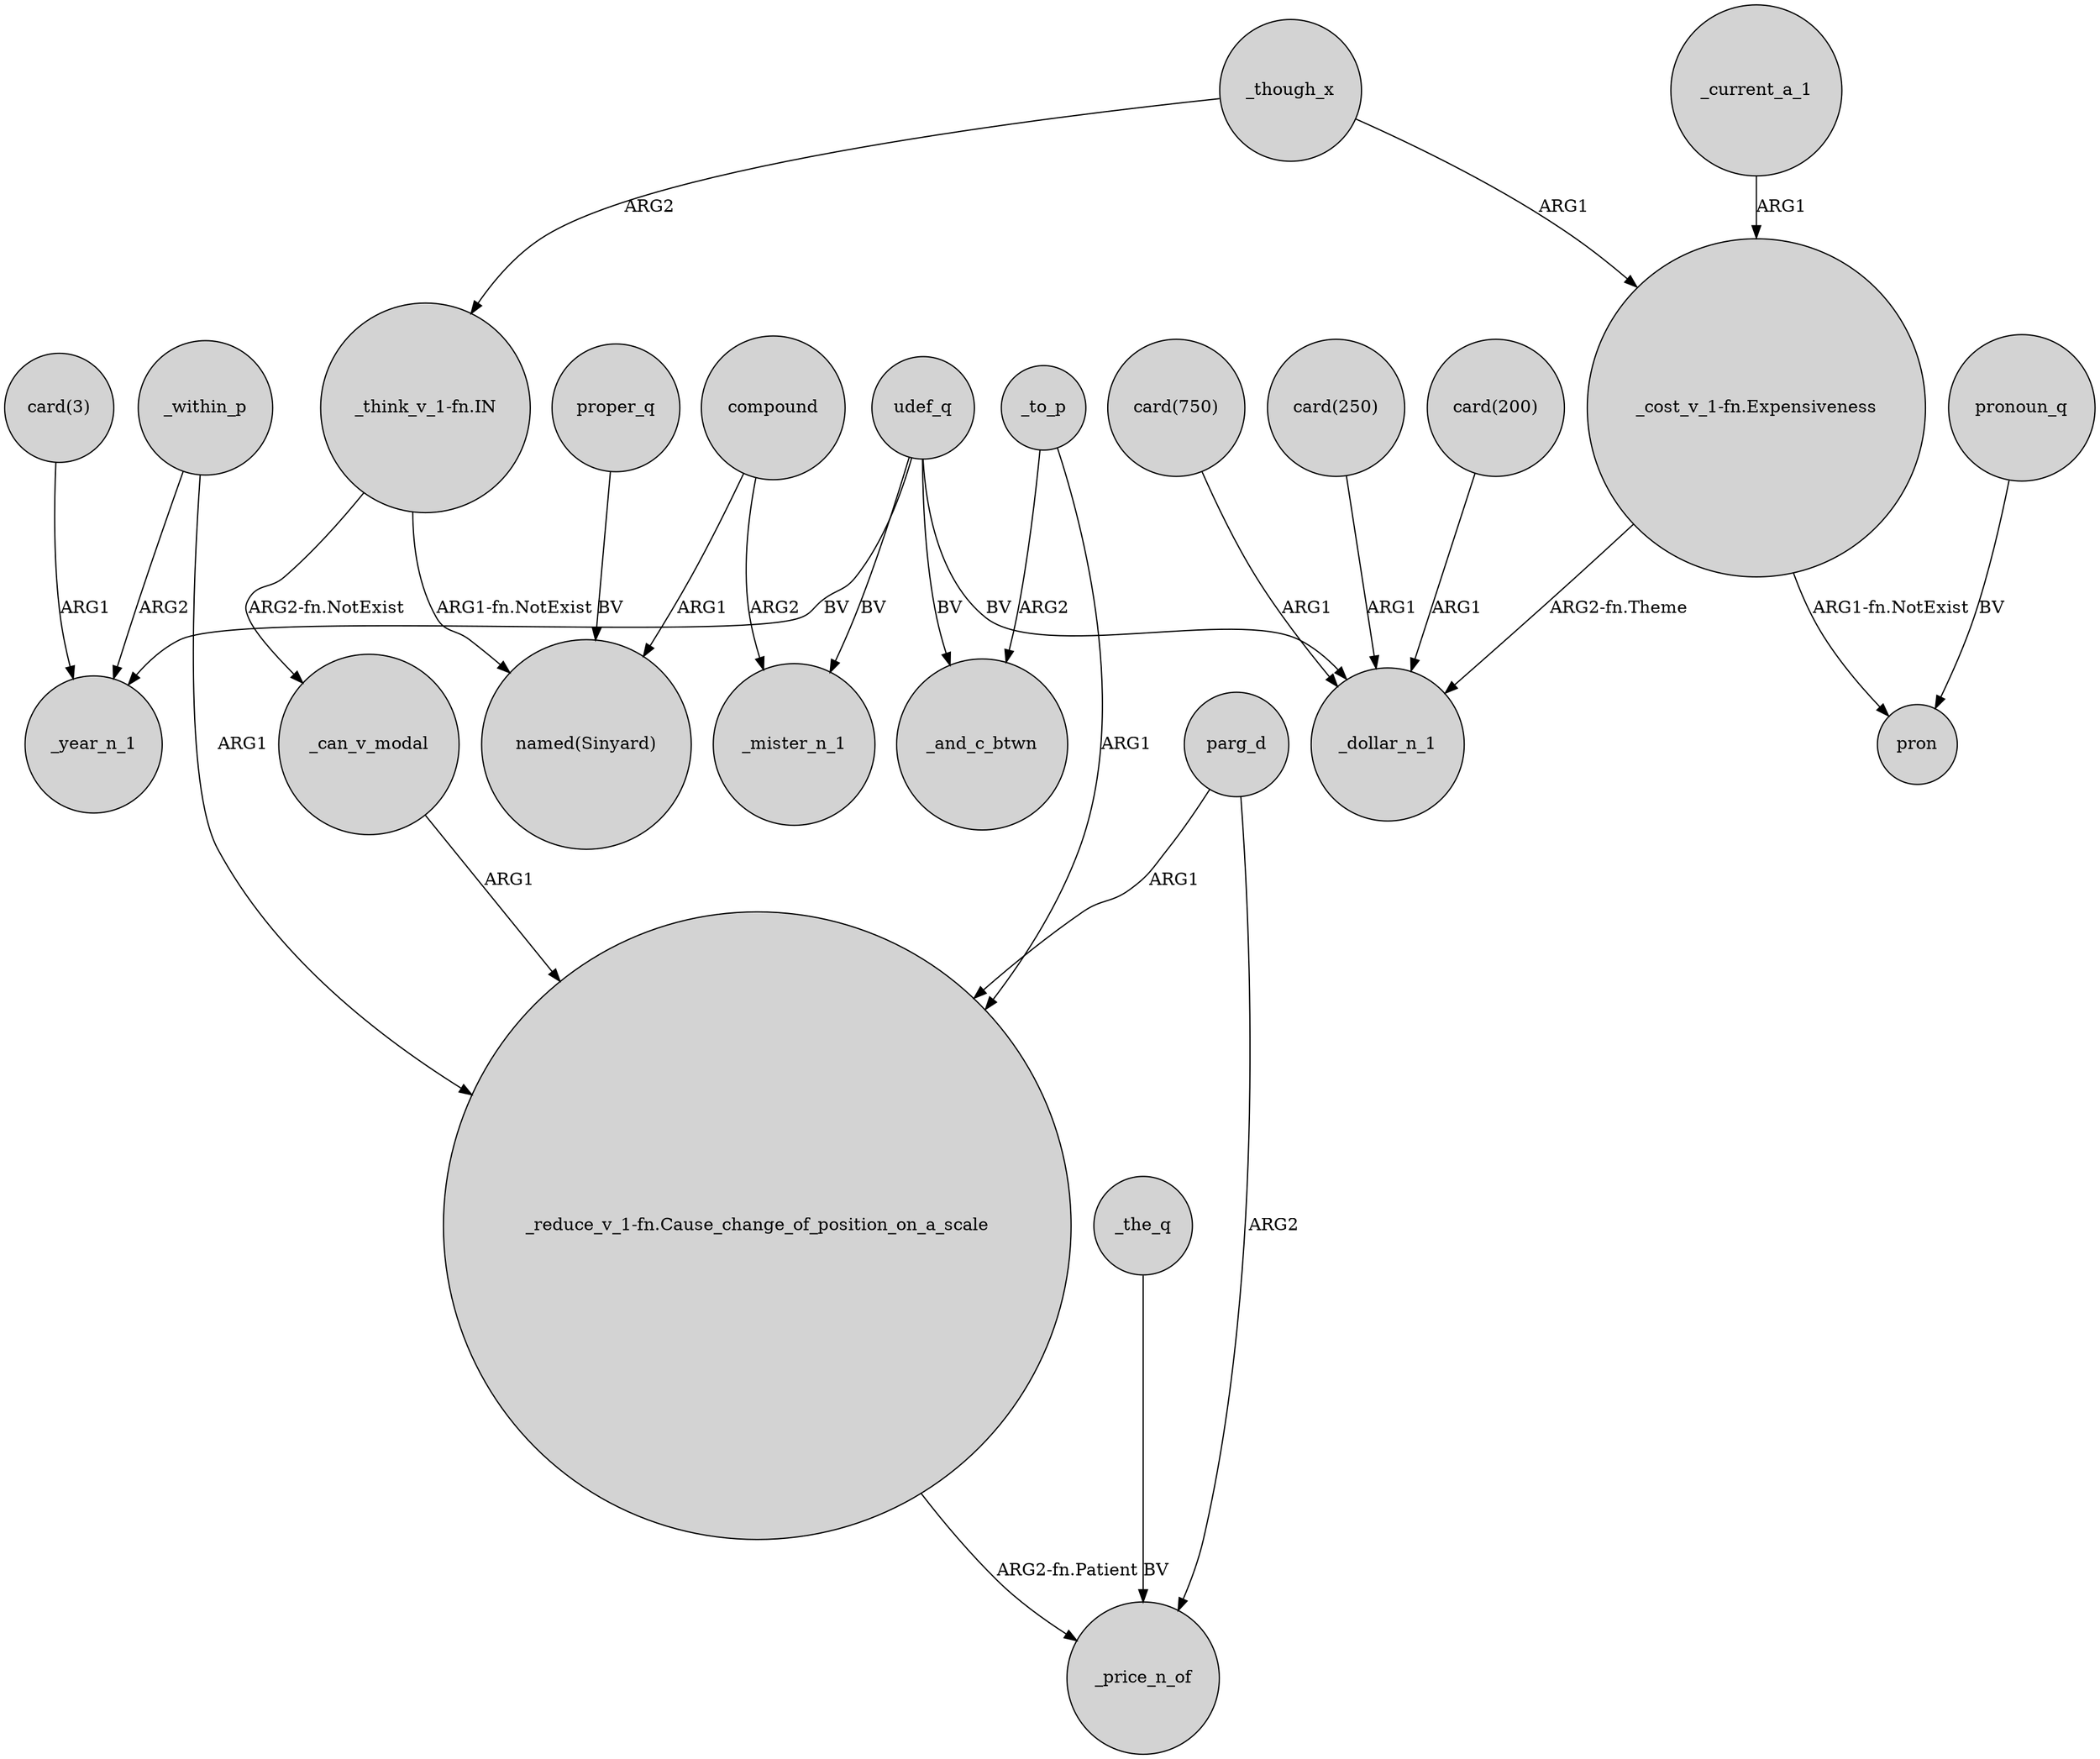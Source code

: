 digraph {
	node [shape=circle style=filled]
	_within_p -> _year_n_1 [label=ARG2]
	"_think_v_1-fn.IN" -> _can_v_modal [label="ARG2-fn.NotExist"]
	compound -> _mister_n_1 [label=ARG2]
	_within_p -> "_reduce_v_1-fn.Cause_change_of_position_on_a_scale" [label=ARG1]
	udef_q -> _mister_n_1 [label=BV]
	"card(250)" -> _dollar_n_1 [label=ARG1]
	proper_q -> "named(Sinyard)" [label=BV]
	_the_q -> _price_n_of [label=BV]
	"card(200)" -> _dollar_n_1 [label=ARG1]
	_can_v_modal -> "_reduce_v_1-fn.Cause_change_of_position_on_a_scale" [label=ARG1]
	"_cost_v_1-fn.Expensiveness" -> _dollar_n_1 [label="ARG2-fn.Theme"]
	pronoun_q -> pron [label=BV]
	_current_a_1 -> "_cost_v_1-fn.Expensiveness" [label=ARG1]
	_though_x -> "_cost_v_1-fn.Expensiveness" [label=ARG1]
	"_cost_v_1-fn.Expensiveness" -> pron [label="ARG1-fn.NotExist"]
	"card(3)" -> _year_n_1 [label=ARG1]
	_to_p -> _and_c_btwn [label=ARG2]
	_to_p -> "_reduce_v_1-fn.Cause_change_of_position_on_a_scale" [label=ARG1]
	udef_q -> _year_n_1 [label=BV]
	parg_d -> _price_n_of [label=ARG2]
	"_think_v_1-fn.IN" -> "named(Sinyard)" [label="ARG1-fn.NotExist"]
	udef_q -> _and_c_btwn [label=BV]
	parg_d -> "_reduce_v_1-fn.Cause_change_of_position_on_a_scale" [label=ARG1]
	_though_x -> "_think_v_1-fn.IN" [label=ARG2]
	"card(750)" -> _dollar_n_1 [label=ARG1]
	compound -> "named(Sinyard)" [label=ARG1]
	udef_q -> _dollar_n_1 [label=BV]
	"_reduce_v_1-fn.Cause_change_of_position_on_a_scale" -> _price_n_of [label="ARG2-fn.Patient"]
}
